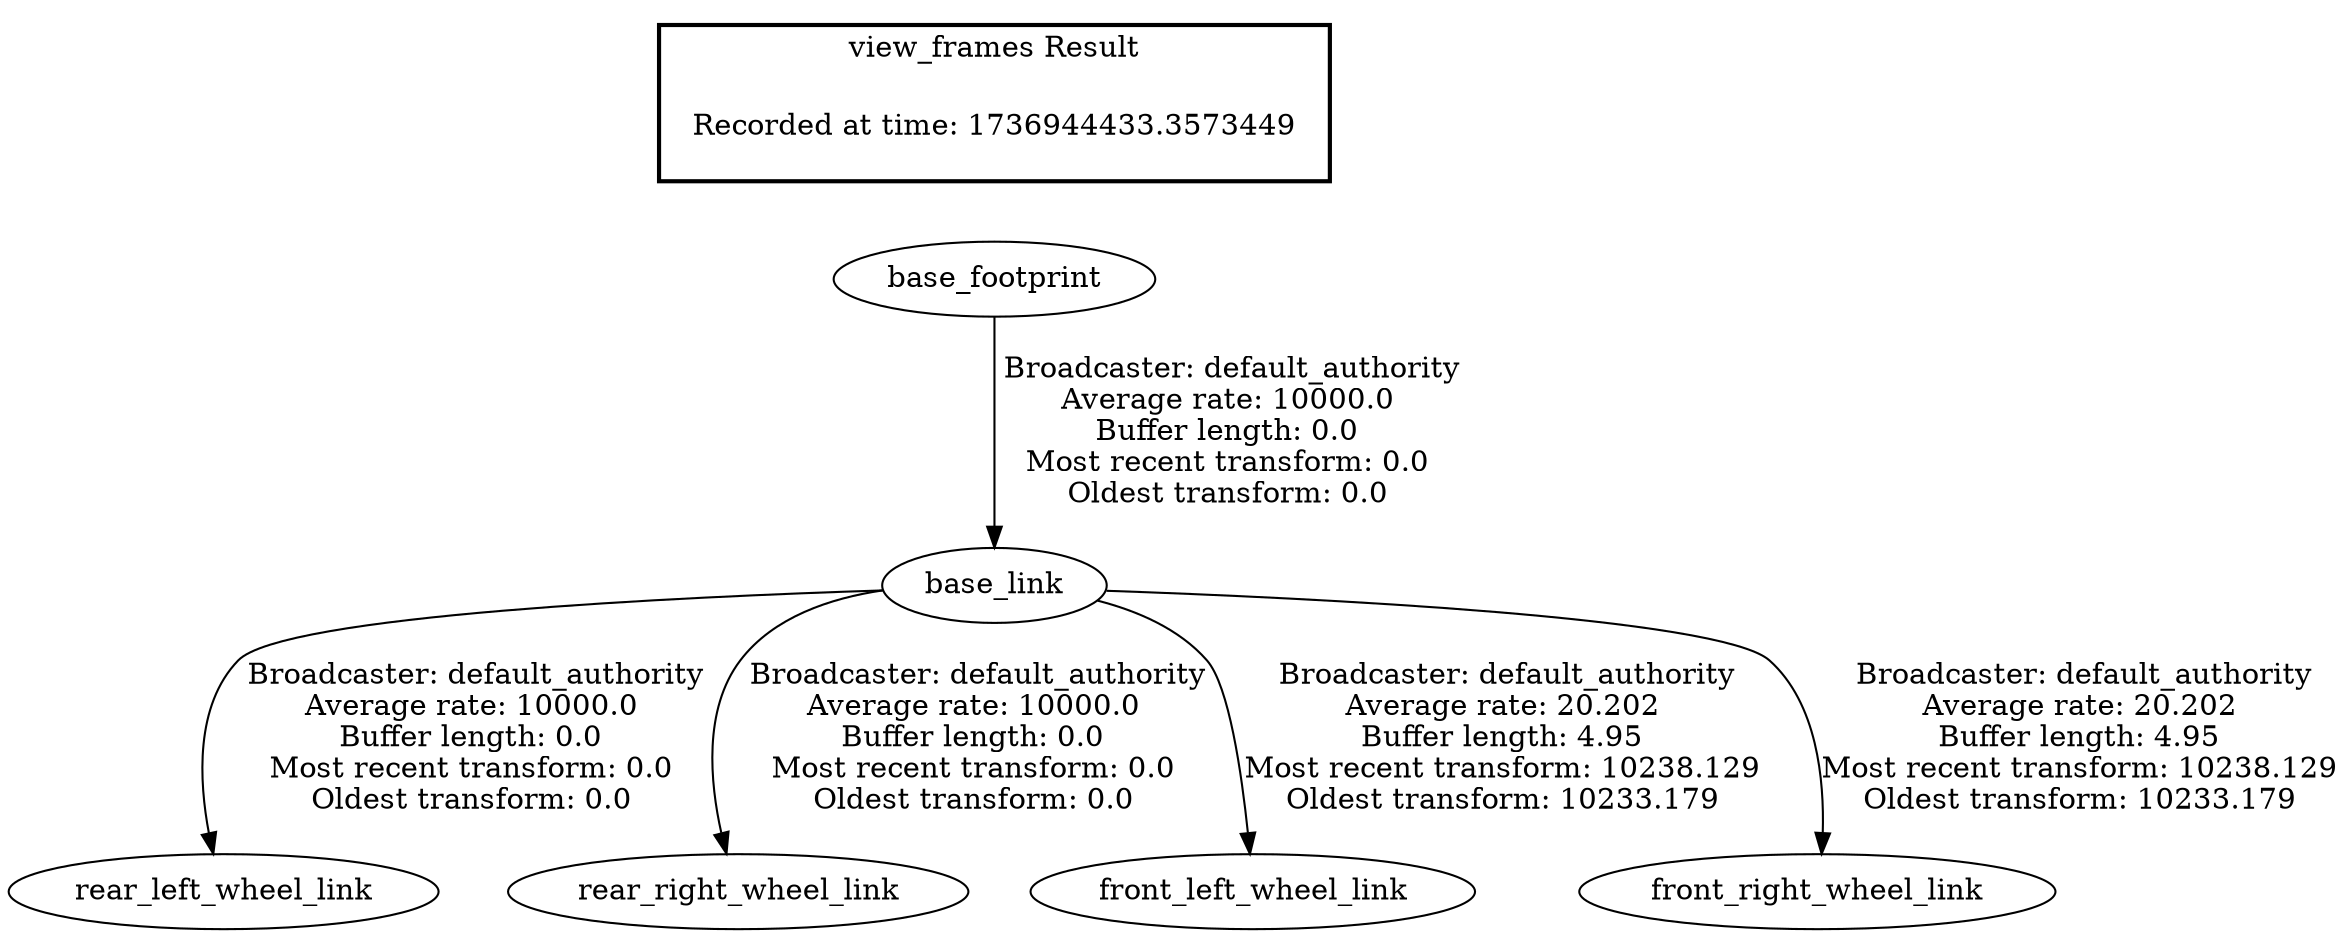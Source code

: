 digraph G {
"base_footprint" -> "base_link"[label=" Broadcaster: default_authority\nAverage rate: 10000.0\nBuffer length: 0.0\nMost recent transform: 0.0\nOldest transform: 0.0\n"];
"base_link" -> "rear_left_wheel_link"[label=" Broadcaster: default_authority\nAverage rate: 10000.0\nBuffer length: 0.0\nMost recent transform: 0.0\nOldest transform: 0.0\n"];
"base_link" -> "rear_right_wheel_link"[label=" Broadcaster: default_authority\nAverage rate: 10000.0\nBuffer length: 0.0\nMost recent transform: 0.0\nOldest transform: 0.0\n"];
"base_link" -> "front_left_wheel_link"[label=" Broadcaster: default_authority\nAverage rate: 20.202\nBuffer length: 4.95\nMost recent transform: 10238.129\nOldest transform: 10233.179\n"];
"base_link" -> "front_right_wheel_link"[label=" Broadcaster: default_authority\nAverage rate: 20.202\nBuffer length: 4.95\nMost recent transform: 10238.129\nOldest transform: 10233.179\n"];
edge [style=invis];
 subgraph cluster_legend { style=bold; color=black; label ="view_frames Result";
"Recorded at time: 1736944433.3573449"[ shape=plaintext ] ;
}->"base_footprint";
}
